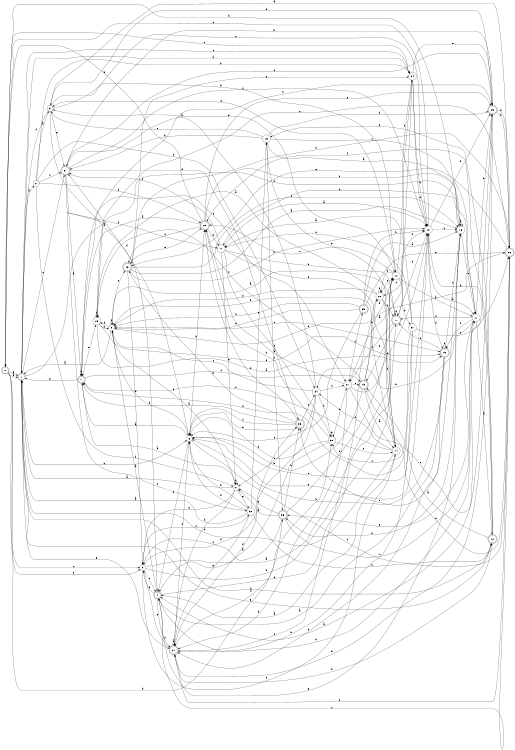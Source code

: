 digraph n31_8 {
__start0 [label="" shape="none"];

rankdir=LR;
size="8,5";

s0 [style="rounded,filled", color="black", fillcolor="white" shape="doublecircle", label="0"];
s1 [style="rounded,filled", color="black", fillcolor="white" shape="doublecircle", label="1"];
s2 [style="filled", color="black", fillcolor="white" shape="circle", label="2"];
s3 [style="filled", color="black", fillcolor="white" shape="circle", label="3"];
s4 [style="rounded,filled", color="black", fillcolor="white" shape="doublecircle", label="4"];
s5 [style="filled", color="black", fillcolor="white" shape="circle", label="5"];
s6 [style="filled", color="black", fillcolor="white" shape="circle", label="6"];
s7 [style="rounded,filled", color="black", fillcolor="white" shape="doublecircle", label="7"];
s8 [style="filled", color="black", fillcolor="white" shape="circle", label="8"];
s9 [style="filled", color="black", fillcolor="white" shape="circle", label="9"];
s10 [style="filled", color="black", fillcolor="white" shape="circle", label="10"];
s11 [style="filled", color="black", fillcolor="white" shape="circle", label="11"];
s12 [style="rounded,filled", color="black", fillcolor="white" shape="doublecircle", label="12"];
s13 [style="rounded,filled", color="black", fillcolor="white" shape="doublecircle", label="13"];
s14 [style="filled", color="black", fillcolor="white" shape="circle", label="14"];
s15 [style="filled", color="black", fillcolor="white" shape="circle", label="15"];
s16 [style="filled", color="black", fillcolor="white" shape="circle", label="16"];
s17 [style="filled", color="black", fillcolor="white" shape="circle", label="17"];
s18 [style="filled", color="black", fillcolor="white" shape="circle", label="18"];
s19 [style="rounded,filled", color="black", fillcolor="white" shape="doublecircle", label="19"];
s20 [style="rounded,filled", color="black", fillcolor="white" shape="doublecircle", label="20"];
s21 [style="filled", color="black", fillcolor="white" shape="circle", label="21"];
s22 [style="rounded,filled", color="black", fillcolor="white" shape="doublecircle", label="22"];
s23 [style="rounded,filled", color="black", fillcolor="white" shape="doublecircle", label="23"];
s24 [style="filled", color="black", fillcolor="white" shape="circle", label="24"];
s25 [style="rounded,filled", color="black", fillcolor="white" shape="doublecircle", label="25"];
s26 [style="rounded,filled", color="black", fillcolor="white" shape="doublecircle", label="26"];
s27 [style="rounded,filled", color="black", fillcolor="white" shape="doublecircle", label="27"];
s28 [style="filled", color="black", fillcolor="white" shape="circle", label="28"];
s29 [style="filled", color="black", fillcolor="white" shape="circle", label="29"];
s30 [style="filled", color="black", fillcolor="white" shape="circle", label="30"];
s31 [style="rounded,filled", color="black", fillcolor="white" shape="doublecircle", label="31"];
s32 [style="filled", color="black", fillcolor="white" shape="circle", label="32"];
s33 [style="rounded,filled", color="black", fillcolor="white" shape="doublecircle", label="33"];
s34 [style="filled", color="black", fillcolor="white" shape="circle", label="34"];
s35 [style="rounded,filled", color="black", fillcolor="white" shape="doublecircle", label="35"];
s36 [style="rounded,filled", color="black", fillcolor="white" shape="doublecircle", label="36"];
s37 [style="filled", color="black", fillcolor="white" shape="circle", label="37"];
s0 -> s1 [label="a"];
s0 -> s1 [label="b"];
s0 -> s9 [label="c"];
s0 -> s36 [label="d"];
s0 -> s24 [label="e"];
s0 -> s9 [label="f"];
s1 -> s2 [label="a"];
s1 -> s6 [label="b"];
s1 -> s31 [label="c"];
s1 -> s24 [label="d"];
s1 -> s27 [label="e"];
s1 -> s17 [label="f"];
s2 -> s3 [label="a"];
s2 -> s24 [label="b"];
s2 -> s31 [label="c"];
s2 -> s22 [label="d"];
s2 -> s34 [label="e"];
s2 -> s8 [label="f"];
s3 -> s4 [label="a"];
s3 -> s10 [label="b"];
s3 -> s18 [label="c"];
s3 -> s25 [label="d"];
s3 -> s31 [label="e"];
s3 -> s1 [label="f"];
s4 -> s5 [label="a"];
s4 -> s11 [label="b"];
s4 -> s10 [label="c"];
s4 -> s27 [label="d"];
s4 -> s16 [label="e"];
s4 -> s9 [label="f"];
s5 -> s1 [label="a"];
s5 -> s6 [label="b"];
s5 -> s23 [label="c"];
s5 -> s5 [label="d"];
s5 -> s19 [label="e"];
s5 -> s29 [label="f"];
s6 -> s7 [label="a"];
s6 -> s22 [label="b"];
s6 -> s26 [label="c"];
s6 -> s31 [label="d"];
s6 -> s18 [label="e"];
s6 -> s4 [label="f"];
s7 -> s8 [label="a"];
s7 -> s1 [label="b"];
s7 -> s21 [label="c"];
s7 -> s7 [label="d"];
s7 -> s29 [label="e"];
s7 -> s13 [label="f"];
s8 -> s1 [label="a"];
s8 -> s9 [label="b"];
s8 -> s8 [label="c"];
s8 -> s27 [label="d"];
s8 -> s32 [label="e"];
s8 -> s5 [label="f"];
s9 -> s10 [label="a"];
s9 -> s20 [label="b"];
s9 -> s32 [label="c"];
s9 -> s33 [label="d"];
s9 -> s4 [label="e"];
s9 -> s14 [label="f"];
s10 -> s11 [label="a"];
s10 -> s28 [label="b"];
s10 -> s22 [label="c"];
s10 -> s37 [label="d"];
s10 -> s3 [label="e"];
s10 -> s24 [label="f"];
s11 -> s12 [label="a"];
s11 -> s34 [label="b"];
s11 -> s19 [label="c"];
s11 -> s25 [label="d"];
s11 -> s36 [label="e"];
s11 -> s20 [label="f"];
s12 -> s13 [label="a"];
s12 -> s15 [label="b"];
s12 -> s1 [label="c"];
s12 -> s18 [label="d"];
s12 -> s1 [label="e"];
s12 -> s22 [label="f"];
s13 -> s14 [label="a"];
s13 -> s6 [label="b"];
s13 -> s29 [label="c"];
s13 -> s26 [label="d"];
s13 -> s28 [label="e"];
s13 -> s10 [label="f"];
s14 -> s4 [label="a"];
s14 -> s5 [label="b"];
s14 -> s7 [label="c"];
s14 -> s1 [label="d"];
s14 -> s15 [label="e"];
s14 -> s34 [label="f"];
s15 -> s16 [label="a"];
s15 -> s31 [label="b"];
s15 -> s11 [label="c"];
s15 -> s36 [label="d"];
s15 -> s3 [label="e"];
s15 -> s25 [label="f"];
s16 -> s16 [label="a"];
s16 -> s0 [label="b"];
s16 -> s11 [label="c"];
s16 -> s17 [label="d"];
s16 -> s33 [label="e"];
s16 -> s36 [label="f"];
s17 -> s18 [label="a"];
s17 -> s20 [label="b"];
s17 -> s31 [label="c"];
s17 -> s14 [label="d"];
s17 -> s8 [label="e"];
s17 -> s30 [label="f"];
s18 -> s11 [label="a"];
s18 -> s16 [label="b"];
s18 -> s0 [label="c"];
s18 -> s19 [label="d"];
s18 -> s6 [label="e"];
s18 -> s25 [label="f"];
s19 -> s4 [label="a"];
s19 -> s6 [label="b"];
s19 -> s16 [label="c"];
s19 -> s19 [label="d"];
s19 -> s20 [label="e"];
s19 -> s27 [label="f"];
s20 -> s5 [label="a"];
s20 -> s18 [label="b"];
s20 -> s21 [label="c"];
s20 -> s18 [label="d"];
s20 -> s20 [label="e"];
s20 -> s13 [label="f"];
s21 -> s22 [label="a"];
s21 -> s27 [label="b"];
s21 -> s13 [label="c"];
s21 -> s18 [label="d"];
s21 -> s25 [label="e"];
s21 -> s35 [label="f"];
s22 -> s7 [label="a"];
s22 -> s0 [label="b"];
s22 -> s23 [label="c"];
s22 -> s17 [label="d"];
s22 -> s25 [label="e"];
s22 -> s11 [label="f"];
s23 -> s16 [label="a"];
s23 -> s18 [label="b"];
s23 -> s24 [label="c"];
s23 -> s9 [label="d"];
s23 -> s22 [label="e"];
s23 -> s16 [label="f"];
s24 -> s21 [label="a"];
s24 -> s18 [label="b"];
s24 -> s1 [label="c"];
s24 -> s18 [label="d"];
s24 -> s25 [label="e"];
s24 -> s28 [label="f"];
s25 -> s4 [label="a"];
s25 -> s26 [label="b"];
s25 -> s31 [label="c"];
s25 -> s26 [label="d"];
s25 -> s27 [label="e"];
s25 -> s7 [label="f"];
s26 -> s3 [label="a"];
s26 -> s23 [label="b"];
s26 -> s4 [label="c"];
s26 -> s5 [label="d"];
s26 -> s23 [label="e"];
s26 -> s27 [label="f"];
s27 -> s27 [label="a"];
s27 -> s12 [label="b"];
s27 -> s28 [label="c"];
s27 -> s6 [label="d"];
s27 -> s9 [label="e"];
s27 -> s30 [label="f"];
s28 -> s29 [label="a"];
s28 -> s20 [label="b"];
s28 -> s10 [label="c"];
s28 -> s5 [label="d"];
s28 -> s28 [label="e"];
s28 -> s14 [label="f"];
s29 -> s19 [label="a"];
s29 -> s5 [label="b"];
s29 -> s26 [label="c"];
s29 -> s16 [label="d"];
s29 -> s19 [label="e"];
s29 -> s29 [label="f"];
s30 -> s4 [label="a"];
s30 -> s22 [label="b"];
s30 -> s14 [label="c"];
s30 -> s21 [label="d"];
s30 -> s30 [label="e"];
s30 -> s6 [label="f"];
s31 -> s7 [label="a"];
s31 -> s25 [label="b"];
s31 -> s32 [label="c"];
s31 -> s33 [label="d"];
s31 -> s10 [label="e"];
s31 -> s18 [label="f"];
s32 -> s1 [label="a"];
s32 -> s6 [label="b"];
s32 -> s15 [label="c"];
s32 -> s6 [label="d"];
s32 -> s27 [label="e"];
s32 -> s12 [label="f"];
s33 -> s7 [label="a"];
s33 -> s6 [label="b"];
s33 -> s34 [label="c"];
s33 -> s22 [label="d"];
s33 -> s23 [label="e"];
s33 -> s6 [label="f"];
s34 -> s3 [label="a"];
s34 -> s30 [label="b"];
s34 -> s5 [label="c"];
s34 -> s27 [label="d"];
s34 -> s8 [label="e"];
s34 -> s21 [label="f"];
s35 -> s16 [label="a"];
s35 -> s18 [label="b"];
s35 -> s6 [label="c"];
s35 -> s5 [label="d"];
s35 -> s26 [label="e"];
s35 -> s5 [label="f"];
s36 -> s8 [label="a"];
s36 -> s33 [label="b"];
s36 -> s11 [label="c"];
s36 -> s10 [label="d"];
s36 -> s8 [label="e"];
s36 -> s9 [label="f"];
s37 -> s17 [label="a"];
s37 -> s27 [label="b"];
s37 -> s30 [label="c"];
s37 -> s17 [label="d"];
s37 -> s26 [label="e"];
s37 -> s7 [label="f"];

}